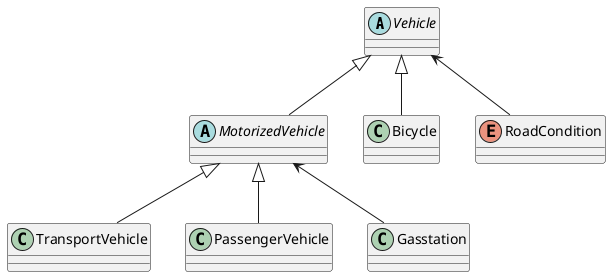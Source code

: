 ﻿@startuml
'https://plantuml.com/sequence-diagram

Vehicle <|-- MotorizedVehicle
MotorizedVehicle <|-- TransportVehicle
MotorizedVehicle <|-- PassengerVehicle
Vehicle <|-- Bicycle
Vehicle <-- RoadCondition
MotorizedVehicle <-- Gasstation
abstract Vehicle
{

}

class TransportVehicle
{

}

class PassengerVehicle
{

}

abstract MotorizedVehicle
{

}

class Bicycle
{

}

enum RoadCondition
{

}

class Gasstation
{

}


@enduml